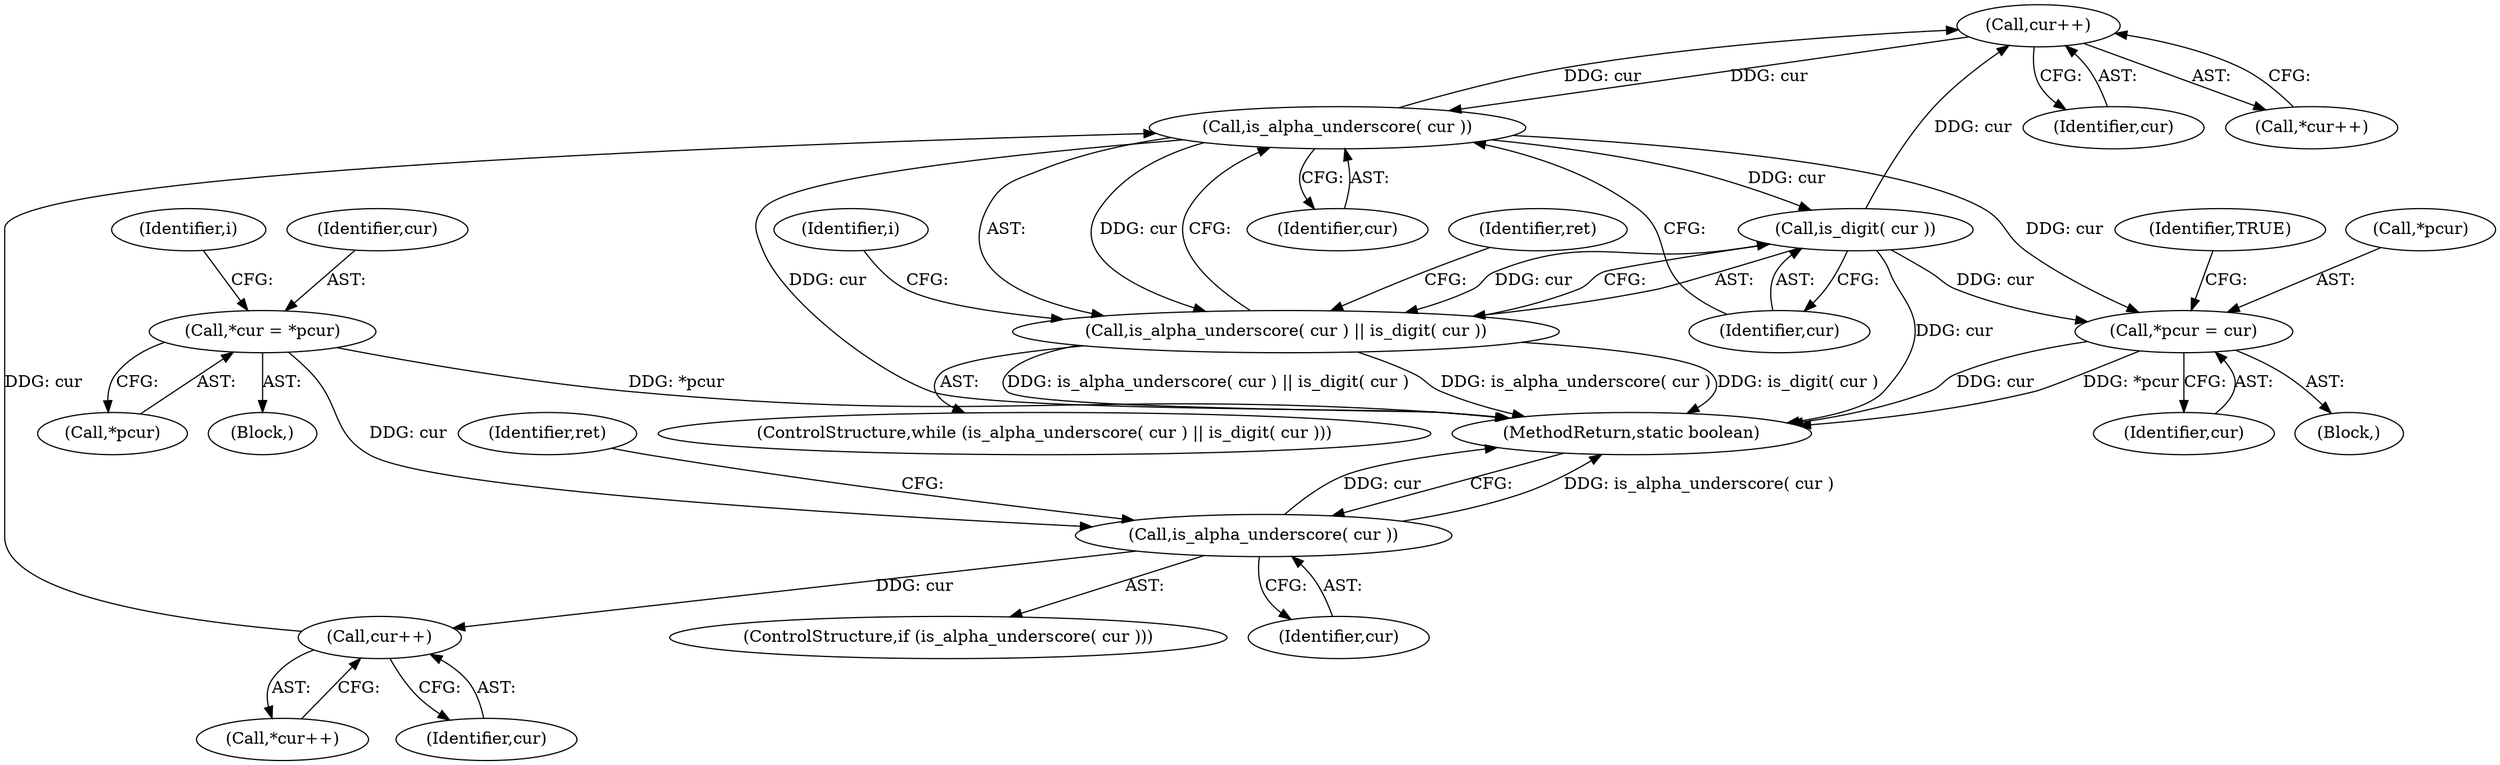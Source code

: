 digraph "0_virglrenderer_e534b51ca3c3cd25f3990589932a9ed711c59b27@pointer" {
"1000167" [label="(Call,cur++)"];
"1000150" [label="(Call,is_digit( cur ))"];
"1000148" [label="(Call,is_alpha_underscore( cur ))"];
"1000167" [label="(Call,cur++)"];
"1000144" [label="(Call,cur++)"];
"1000135" [label="(Call,is_alpha_underscore( cur ))"];
"1000126" [label="(Call,*cur = *pcur)"];
"1000147" [label="(Call,is_alpha_underscore( cur ) || is_digit( cur ))"];
"1000175" [label="(Call,*pcur = cur)"];
"1000175" [label="(Call,*pcur = cur)"];
"1000149" [label="(Identifier,cur)"];
"1000132" [label="(Identifier,i)"];
"1000167" [label="(Call,cur++)"];
"1000143" [label="(Call,*cur++)"];
"1000180" [label="(Identifier,TRUE)"];
"1000134" [label="(ControlStructure,if (is_alpha_underscore( cur )))"];
"1000171" [label="(Identifier,ret)"];
"1000140" [label="(Identifier,ret)"];
"1000155" [label="(Identifier,i)"];
"1000144" [label="(Call,cur++)"];
"1000126" [label="(Call,*cur = *pcur)"];
"1000147" [label="(Call,is_alpha_underscore( cur ) || is_digit( cur ))"];
"1000176" [label="(Call,*pcur)"];
"1000150" [label="(Call,is_digit( cur ))"];
"1004167" [label="(MethodReturn,static boolean)"];
"1000168" [label="(Identifier,cur)"];
"1000166" [label="(Call,*cur++)"];
"1000135" [label="(Call,is_alpha_underscore( cur ))"];
"1000124" [label="(Block,)"];
"1000136" [label="(Identifier,cur)"];
"1000128" [label="(Call,*pcur)"];
"1000178" [label="(Identifier,cur)"];
"1000127" [label="(Identifier,cur)"];
"1000137" [label="(Block,)"];
"1000146" [label="(ControlStructure,while (is_alpha_underscore( cur ) || is_digit( cur )))"];
"1000148" [label="(Call,is_alpha_underscore( cur ))"];
"1000145" [label="(Identifier,cur)"];
"1000151" [label="(Identifier,cur)"];
"1000167" -> "1000166"  [label="AST: "];
"1000167" -> "1000168"  [label="CFG: "];
"1000168" -> "1000167"  [label="AST: "];
"1000166" -> "1000167"  [label="CFG: "];
"1000167" -> "1000148"  [label="DDG: cur"];
"1000150" -> "1000167"  [label="DDG: cur"];
"1000148" -> "1000167"  [label="DDG: cur"];
"1000150" -> "1000147"  [label="AST: "];
"1000150" -> "1000151"  [label="CFG: "];
"1000151" -> "1000150"  [label="AST: "];
"1000147" -> "1000150"  [label="CFG: "];
"1000150" -> "1004167"  [label="DDG: cur"];
"1000150" -> "1000147"  [label="DDG: cur"];
"1000148" -> "1000150"  [label="DDG: cur"];
"1000150" -> "1000175"  [label="DDG: cur"];
"1000148" -> "1000147"  [label="AST: "];
"1000148" -> "1000149"  [label="CFG: "];
"1000149" -> "1000148"  [label="AST: "];
"1000151" -> "1000148"  [label="CFG: "];
"1000147" -> "1000148"  [label="CFG: "];
"1000148" -> "1004167"  [label="DDG: cur"];
"1000148" -> "1000147"  [label="DDG: cur"];
"1000144" -> "1000148"  [label="DDG: cur"];
"1000148" -> "1000175"  [label="DDG: cur"];
"1000144" -> "1000143"  [label="AST: "];
"1000144" -> "1000145"  [label="CFG: "];
"1000145" -> "1000144"  [label="AST: "];
"1000143" -> "1000144"  [label="CFG: "];
"1000135" -> "1000144"  [label="DDG: cur"];
"1000135" -> "1000134"  [label="AST: "];
"1000135" -> "1000136"  [label="CFG: "];
"1000136" -> "1000135"  [label="AST: "];
"1000140" -> "1000135"  [label="CFG: "];
"1004167" -> "1000135"  [label="CFG: "];
"1000135" -> "1004167"  [label="DDG: is_alpha_underscore( cur )"];
"1000135" -> "1004167"  [label="DDG: cur"];
"1000126" -> "1000135"  [label="DDG: cur"];
"1000126" -> "1000124"  [label="AST: "];
"1000126" -> "1000128"  [label="CFG: "];
"1000127" -> "1000126"  [label="AST: "];
"1000128" -> "1000126"  [label="AST: "];
"1000132" -> "1000126"  [label="CFG: "];
"1000126" -> "1004167"  [label="DDG: *pcur"];
"1000147" -> "1000146"  [label="AST: "];
"1000155" -> "1000147"  [label="CFG: "];
"1000171" -> "1000147"  [label="CFG: "];
"1000147" -> "1004167"  [label="DDG: is_alpha_underscore( cur )"];
"1000147" -> "1004167"  [label="DDG: is_digit( cur )"];
"1000147" -> "1004167"  [label="DDG: is_alpha_underscore( cur ) || is_digit( cur )"];
"1000175" -> "1000137"  [label="AST: "];
"1000175" -> "1000178"  [label="CFG: "];
"1000176" -> "1000175"  [label="AST: "];
"1000178" -> "1000175"  [label="AST: "];
"1000180" -> "1000175"  [label="CFG: "];
"1000175" -> "1004167"  [label="DDG: cur"];
"1000175" -> "1004167"  [label="DDG: *pcur"];
}
